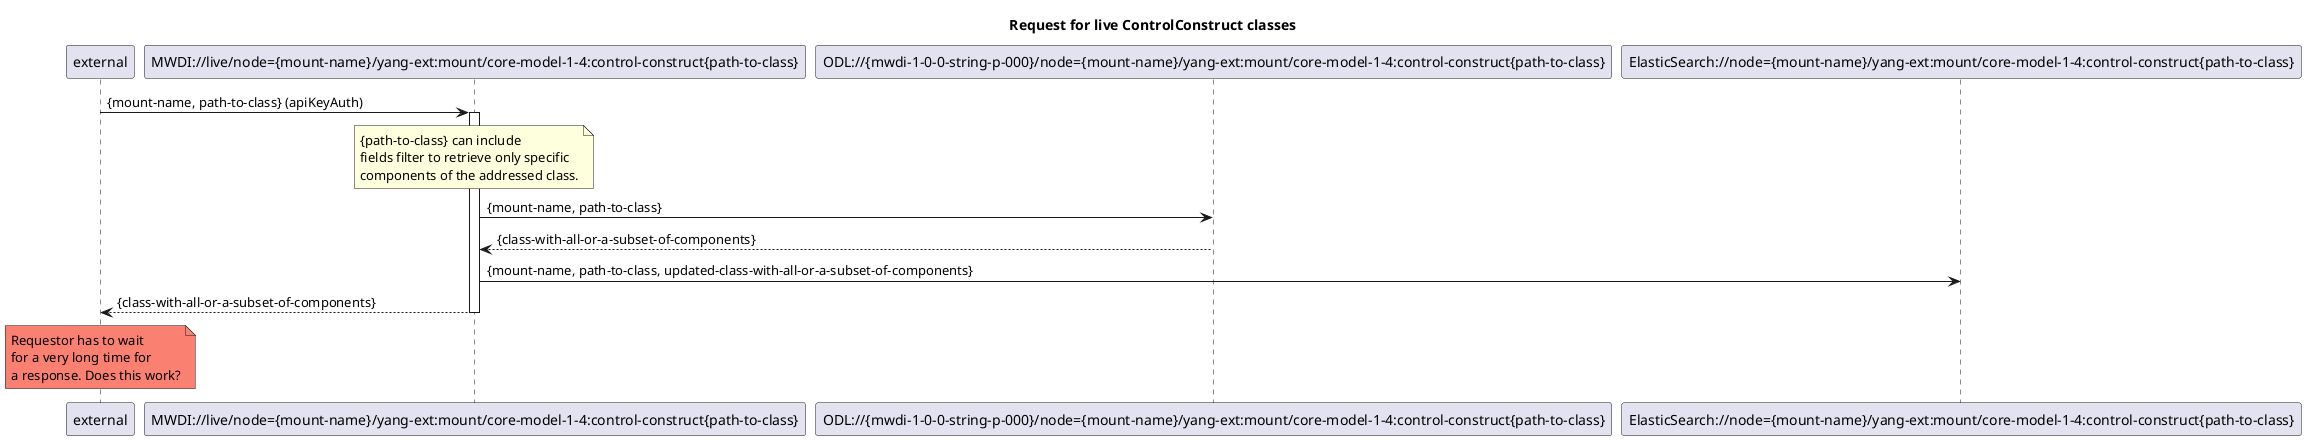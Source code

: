 @startuml 500_LiveRessourcePath
skinparam responseMessageBelowArrow true

title Request for live ControlConstruct classes

participant "external" as requestor
participant "MWDI://live/node={mount-name}/yang-ext:mount/core-model-1-4:control-construct{path-to-class}" as LiveControlConstructClass
participant "ODL://{mwdi-1-0-0-string-p-000}/node={mount-name}/yang-ext:mount/core-model-1-4:control-construct{path-to-class}" as OdlControlConstructClass
participant "ElasticSearch://node={mount-name}/yang-ext:mount/core-model-1-4:control-construct{path-to-class}" as EsControlConstructClass

requestor -> LiveControlConstructClass: {mount-name, path-to-class} (apiKeyAuth)
activate LiveControlConstructClass

note over LiveControlConstructClass: {path-to-class} can include \nfields filter to retrieve only specific \ncomponents of the addressed class.
LiveControlConstructClass -> OdlControlConstructClass: {mount-name, path-to-class}
OdlControlConstructClass --> LiveControlConstructClass: {class-with-all-or-a-subset-of-components}

LiveControlConstructClass -> EsControlConstructClass: {mount-name, path-to-class, updated-class-with-all-or-a-subset-of-components}

LiveControlConstructClass --> requestor: {class-with-all-or-a-subset-of-components}
deactivate LiveControlConstructClass

skinparam NoteBackgroundColor salmon
note over requestor: Requestor has to wait \nfor a very long time for \na response. Does this work?
skinparam NoteBackgroundColor default

@enduml



